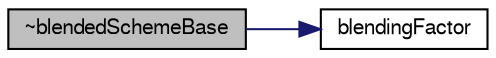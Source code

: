 digraph "~blendedSchemeBase"
{
  bgcolor="transparent";
  edge [fontname="FreeSans",fontsize="10",labelfontname="FreeSans",labelfontsize="10"];
  node [fontname="FreeSans",fontsize="10",shape=record];
  rankdir="LR";
  Node2 [label="~blendedSchemeBase",height=0.2,width=0.4,color="black", fillcolor="grey75", style="filled", fontcolor="black"];
  Node2 -> Node3 [color="midnightblue",fontsize="10",style="solid",fontname="FreeSans"];
  Node3 [label="blendingFactor",height=0.2,width=0.4,color="black",URL="$a22962.html#ab3344847ff4e1862692b7e849f5f22a8",tooltip="Return the face-based blending factor. "];
}
